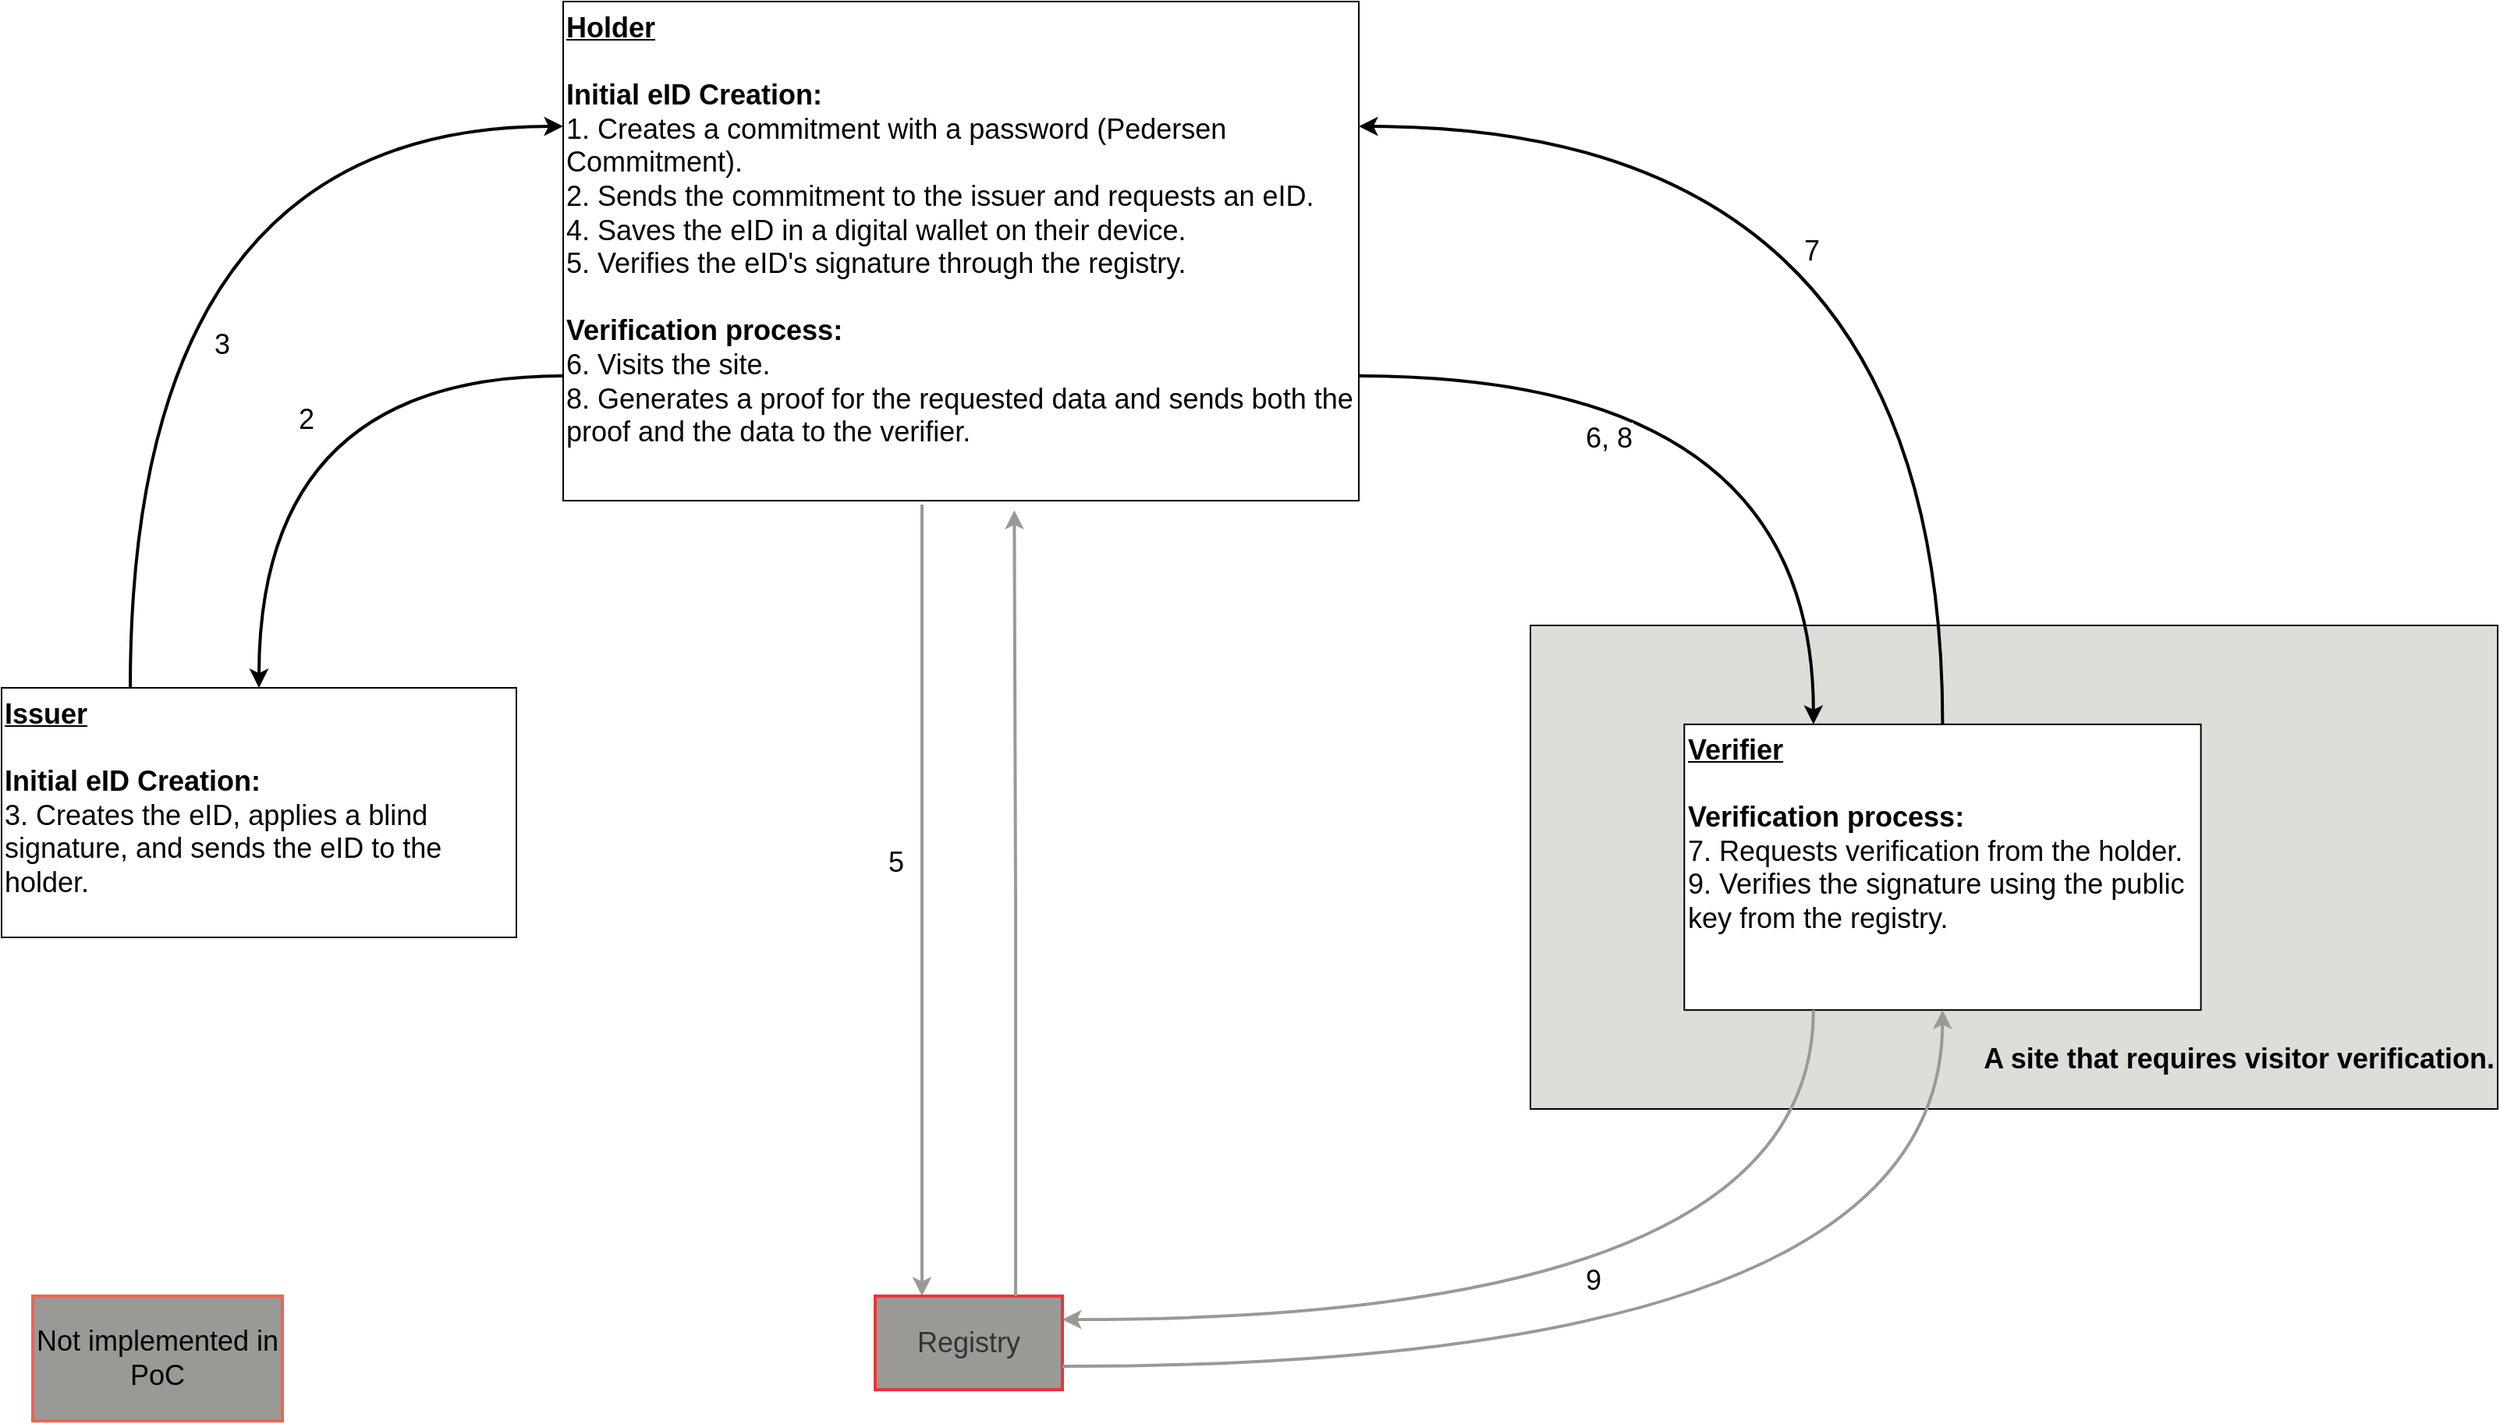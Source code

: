<mxfile version="22.1.16" type="github">
  <diagram name="Page-1" id="e6cHh2dv8o8fhtoeDSMc">
    <mxGraphModel dx="1002" dy="1119" grid="1" gridSize="10" guides="1" tooltips="1" connect="1" arrows="1" fold="1" page="1" pageScale="1" pageWidth="850" pageHeight="1100" math="0" shadow="0">
      <root>
        <mxCell id="0" />
        <mxCell id="1" parent="0" />
        <mxCell id="MmKHfEbkj5cxw5pEG6I7-8" value="2" style="edgeStyle=orthogonalEdgeStyle;rounded=0;orthogonalLoop=1;jettySize=auto;html=1;exitX=0;exitY=0.75;exitDx=0;exitDy=0;entryX=0.5;entryY=0;entryDx=0;entryDy=0;curved=1;fontSize=18;strokeWidth=2;" edge="1" parent="1" source="MmKHfEbkj5cxw5pEG6I7-1" target="MmKHfEbkj5cxw5pEG6I7-2">
          <mxGeometry x="-0.163" y="28" relative="1" as="geometry">
            <mxPoint as="offset" />
          </mxGeometry>
        </mxCell>
        <mxCell id="MmKHfEbkj5cxw5pEG6I7-13" value="5" style="edgeStyle=orthogonalEdgeStyle;rounded=0;orthogonalLoop=1;jettySize=auto;html=1;exitX=0.451;exitY=1.008;exitDx=0;exitDy=0;entryX=0.25;entryY=0;entryDx=0;entryDy=0;fillColor=#f5f5f5;strokeColor=#9a9996;fontSize=18;strokeWidth=2;exitPerimeter=0;" edge="1" parent="1" source="MmKHfEbkj5cxw5pEG6I7-1" target="MmKHfEbkj5cxw5pEG6I7-4">
          <mxGeometry x="-0.097" y="-17" relative="1" as="geometry">
            <mxPoint as="offset" />
          </mxGeometry>
        </mxCell>
        <mxCell id="MmKHfEbkj5cxw5pEG6I7-1" value="&lt;div style=&quot;font-size: 18px;&quot;&gt;&lt;b style=&quot;font-size: 18px;&quot;&gt;&lt;font style=&quot;font-size: 18px;&quot;&gt;&lt;u style=&quot;font-size: 18px;&quot;&gt;Holder&lt;/u&gt;&lt;/font&gt;&lt;/b&gt;&lt;/div&gt;&lt;div style=&quot;font-size: 18px;&quot;&gt;&lt;br style=&quot;font-size: 18px;&quot;&gt;&lt;/div&gt;&lt;div style=&quot;font-size: 18px;&quot;&gt;&lt;b style=&quot;font-size: 18px;&quot;&gt;Initial eID Creation:&lt;/b&gt;&lt;br style=&quot;font-size: 18px;&quot;&gt;&lt;/div&gt;&lt;div style=&quot;font-size: 18px;&quot;&gt;1. Creates a commitment with a password (Pedersen Commitment).&lt;/div&gt;&lt;div style=&quot;font-size: 18px;&quot;&gt;2. Sends the commitment to the issuer and requests an eID.&lt;/div&gt;&lt;div style=&quot;font-size: 18px;&quot;&gt;4. Saves the eID in a digital wallet on their device.&lt;/div&gt;&lt;div style=&quot;font-size: 18px;&quot;&gt;5. Verifies the eID&#39;s signature through the registry.&lt;/div&gt;&lt;div style=&quot;font-size: 18px;&quot;&gt;&lt;br style=&quot;font-size: 18px;&quot;&gt;&lt;/div&gt;&lt;div style=&quot;font-size: 18px;&quot;&gt;&lt;b style=&quot;font-size: 18px;&quot;&gt;Verification process:&lt;/b&gt;&lt;/div&gt;&lt;div style=&quot;font-size: 18px;&quot;&gt;6. Visits the site.&lt;/div&gt;&lt;div style=&quot;font-size: 18px;&quot;&gt;8. Generates a proof for the requested data and sends both the proof and the data to the verifier.&lt;/div&gt;" style="rounded=0;whiteSpace=wrap;html=1;align=left;verticalAlign=top;fontSize=18;" vertex="1" parent="1">
          <mxGeometry x="380" y="40" width="510" height="320" as="geometry" />
        </mxCell>
        <mxCell id="MmKHfEbkj5cxw5pEG6I7-7" value="3" style="edgeStyle=orthogonalEdgeStyle;rounded=0;orthogonalLoop=1;jettySize=auto;html=1;exitX=0.25;exitY=0;exitDx=0;exitDy=0;entryX=0;entryY=0.25;entryDx=0;entryDy=0;curved=1;fontSize=18;strokeWidth=2;" edge="1" parent="1" source="MmKHfEbkj5cxw5pEG6I7-2" target="MmKHfEbkj5cxw5pEG6I7-1">
          <mxGeometry x="-0.31" y="-57" relative="1" as="geometry">
            <mxPoint x="1" as="offset" />
          </mxGeometry>
        </mxCell>
        <mxCell id="MmKHfEbkj5cxw5pEG6I7-2" value="&lt;div style=&quot;font-size: 18px;&quot;&gt;&lt;b style=&quot;font-size: 18px;&quot;&gt;&lt;u style=&quot;font-size: 18px;&quot;&gt;&lt;font style=&quot;font-size: 18px;&quot;&gt;Issuer&lt;/font&gt;&lt;/u&gt;&lt;/b&gt;&lt;/div&gt;&lt;div style=&quot;font-size: 18px;&quot;&gt;&lt;b style=&quot;font-size: 18px;&quot;&gt;&lt;br style=&quot;font-size: 18px;&quot;&gt;&lt;/b&gt;&lt;/div&gt;&lt;div style=&quot;font-size: 18px;&quot;&gt;&lt;b style=&quot;font-size: 18px;&quot;&gt;Initial eID Creation:&lt;/b&gt;&lt;br style=&quot;font-size: 18px;&quot;&gt;&lt;/div&gt;&lt;div style=&quot;font-size: 18px;&quot;&gt;3. Creates the eID, applies a blind signature, and sends the eID to the holder.&lt;/div&gt;" style="rounded=0;whiteSpace=wrap;html=1;align=left;verticalAlign=top;fontSize=18;" vertex="1" parent="1">
          <mxGeometry x="20" y="480" width="330" height="160" as="geometry" />
        </mxCell>
        <mxCell id="MmKHfEbkj5cxw5pEG6I7-4" value="Registry" style="rounded=0;whiteSpace=wrap;html=1;fillColor=#9a9996;fontColor=#333333;strokeColor=#ed333b;fontSize=18;strokeWidth=2;" vertex="1" parent="1">
          <mxGeometry x="580" y="870" width="120" height="60" as="geometry" />
        </mxCell>
        <mxCell id="MmKHfEbkj5cxw5pEG6I7-14" style="edgeStyle=orthogonalEdgeStyle;rounded=0;orthogonalLoop=1;jettySize=auto;html=1;exitX=0.75;exitY=0;exitDx=0;exitDy=0;entryX=0.567;entryY=1.019;entryDx=0;entryDy=0;entryPerimeter=0;fillColor=#f5f5f5;strokeColor=#9a9996;fontSize=18;strokeWidth=2;" edge="1" parent="1" source="MmKHfEbkj5cxw5pEG6I7-4" target="MmKHfEbkj5cxw5pEG6I7-1">
          <mxGeometry relative="1" as="geometry" />
        </mxCell>
        <mxCell id="MmKHfEbkj5cxw5pEG6I7-15" value="Not implemented in PoC" style="rounded=0;whiteSpace=wrap;html=1;fillColor=#9a9996;strokeColor=#f66151;fontSize=18;strokeWidth=2;" vertex="1" parent="1">
          <mxGeometry x="40" y="870" width="160" height="80" as="geometry" />
        </mxCell>
        <mxCell id="MmKHfEbkj5cxw5pEG6I7-16" value="" style="group;fontSize=18;" vertex="1" connectable="0" parent="1">
          <mxGeometry x="1000" y="440" width="620" height="310" as="geometry" />
        </mxCell>
        <mxCell id="MmKHfEbkj5cxw5pEG6I7-12" value="&lt;div class=&quot;flex flex-grow flex-col max-w-full&quot;&gt;&lt;div class=&quot;min-h-[20px] text-message flex flex-col items-start gap-3 whitespace-pre-wrap break-words [.text-message+&amp;amp;]:mt-5 overflow-x-auto&quot; data-message-id=&quot;148a7e37-84b7-42a0-83a8-3fac86d2a899&quot; data-message-author-role=&quot;assistant&quot;&gt;&lt;div class=&quot;markdown prose w-full break-words dark:prose-invert dark&quot;&gt;&lt;p&gt;A site that requires visitor verification.&lt;/p&gt;&lt;/div&gt;&lt;/div&gt;&lt;/div&gt;" style="rounded=0;whiteSpace=wrap;html=1;align=right;verticalAlign=bottom;fontStyle=1;fontSize=18;fillColor=#deddda;" vertex="1" parent="MmKHfEbkj5cxw5pEG6I7-16">
          <mxGeometry width="620" height="310" as="geometry" />
        </mxCell>
        <mxCell id="MmKHfEbkj5cxw5pEG6I7-6" value="&lt;div style=&quot;font-size: 18px;&quot;&gt;&lt;b style=&quot;font-size: 18px;&quot;&gt;&lt;font style=&quot;font-size: 18px;&quot;&gt;&lt;u style=&quot;font-size: 18px;&quot;&gt;Verifier&lt;/u&gt;&lt;/font&gt;&lt;/b&gt;&lt;/div&gt;&lt;div style=&quot;font-size: 18px;&quot;&gt;&lt;br style=&quot;font-size: 18px;&quot;&gt;&lt;/div&gt;&lt;div style=&quot;font-size: 18px;&quot;&gt;&lt;b style=&quot;font-size: 18px;&quot;&gt;Verification process:&lt;/b&gt;&lt;/div&gt;&lt;div style=&quot;font-size: 18px;&quot;&gt;7. Requests verification from the holder.&lt;/div&gt;9. Verifies the signature using the public key from the registry." style="rounded=0;whiteSpace=wrap;html=1;align=left;verticalAlign=top;fontSize=18;" vertex="1" parent="MmKHfEbkj5cxw5pEG6I7-16">
          <mxGeometry x="98.636" y="63.409" width="331.136" height="183.182" as="geometry" />
        </mxCell>
        <mxCell id="MmKHfEbkj5cxw5pEG6I7-10" value="7" style="edgeStyle=orthogonalEdgeStyle;rounded=0;orthogonalLoop=1;jettySize=auto;html=1;exitX=0.5;exitY=0;exitDx=0;exitDy=0;entryX=1;entryY=0.25;entryDx=0;entryDy=0;curved=1;fontSize=18;strokeWidth=2;" edge="1" parent="1" source="MmKHfEbkj5cxw5pEG6I7-6" target="MmKHfEbkj5cxw5pEG6I7-1">
          <mxGeometry x="0.234" y="80" relative="1" as="geometry">
            <mxPoint as="offset" />
          </mxGeometry>
        </mxCell>
        <mxCell id="MmKHfEbkj5cxw5pEG6I7-9" value="&lt;div style=&quot;font-size: 18px;&quot;&gt;6, 8&lt;/div&gt;" style="edgeStyle=orthogonalEdgeStyle;rounded=0;orthogonalLoop=1;jettySize=auto;html=1;exitX=1;exitY=0.75;exitDx=0;exitDy=0;entryX=0.25;entryY=0;entryDx=0;entryDy=0;curved=1;fontSize=18;strokeWidth=2;" edge="1" parent="1" source="MmKHfEbkj5cxw5pEG6I7-1" target="MmKHfEbkj5cxw5pEG6I7-6">
          <mxGeometry x="-0.378" y="-40" relative="1" as="geometry">
            <mxPoint as="offset" />
          </mxGeometry>
        </mxCell>
        <mxCell id="MmKHfEbkj5cxw5pEG6I7-17" value="&lt;div style=&quot;font-size: 18px;&quot;&gt;9&lt;br style=&quot;font-size: 18px;&quot;&gt;&lt;/div&gt;" style="edgeStyle=orthogonalEdgeStyle;rounded=0;orthogonalLoop=1;jettySize=auto;html=1;exitX=0.25;exitY=1;exitDx=0;exitDy=0;entryX=1;entryY=0.25;entryDx=0;entryDy=0;curved=1;fontSize=18;strokeWidth=2;strokeColor=#9a9996;" edge="1" parent="1" source="MmKHfEbkj5cxw5pEG6I7-6" target="MmKHfEbkj5cxw5pEG6I7-4">
          <mxGeometry x="-0.0" y="-25" relative="1" as="geometry">
            <mxPoint as="offset" />
          </mxGeometry>
        </mxCell>
        <mxCell id="MmKHfEbkj5cxw5pEG6I7-19" style="edgeStyle=orthogonalEdgeStyle;rounded=0;orthogonalLoop=1;jettySize=auto;html=1;exitX=1;exitY=0.75;exitDx=0;exitDy=0;curved=1;fontSize=18;strokeWidth=2;strokeColor=#9a9996;" edge="1" parent="1" source="MmKHfEbkj5cxw5pEG6I7-4" target="MmKHfEbkj5cxw5pEG6I7-6">
          <mxGeometry relative="1" as="geometry">
            <mxPoint x="1220" y="690" as="targetPoint" />
          </mxGeometry>
        </mxCell>
      </root>
    </mxGraphModel>
  </diagram>
</mxfile>
